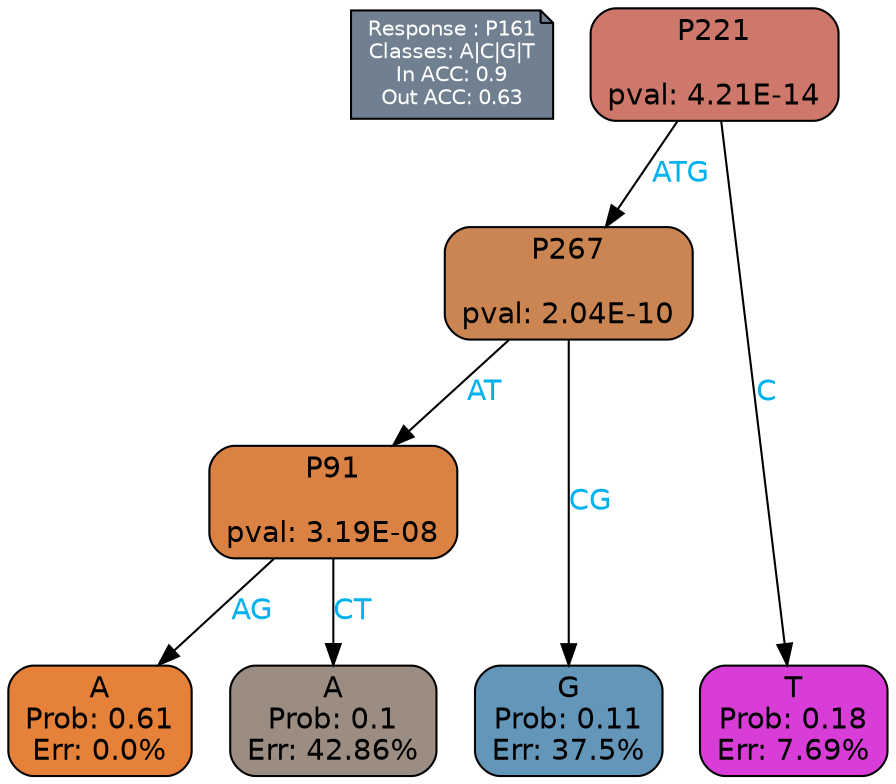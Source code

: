 digraph Tree {
node [shape=box, style="filled, rounded", color="black", fontname=helvetica] ;
graph [ranksep=equally, splines=polylines, bgcolor=transparent, dpi=600] ;
edge [fontname=helvetica] ;
LEGEND [label="Response : P161
Classes: A|C|G|T
In ACC: 0.9
Out ACC: 0.63
",shape=note,align=left,style=filled,fillcolor="slategray",fontcolor="white",fontsize=10];1 [label="P221

pval: 4.21E-14", fillcolor="#cd786b"] ;
2 [label="P267

pval: 2.04E-10", fillcolor="#ca8553"] ;
3 [label="P91

pval: 3.19E-08", fillcolor="#da8243"] ;
4 [label="A
Prob: 0.61
Err: 0.0%", fillcolor="#e58139"] ;
5 [label="A
Prob: 0.1
Err: 42.86%", fillcolor="#9b8d82"] ;
6 [label="G
Prob: 0.11
Err: 37.5%", fillcolor="#6496ba"] ;
7 [label="T
Prob: 0.18
Err: 7.69%", fillcolor="#d83ed7"] ;
1 -> 2 [label="ATG",fontcolor=deepskyblue2] ;
1 -> 7 [label="C",fontcolor=deepskyblue2] ;
2 -> 3 [label="AT",fontcolor=deepskyblue2] ;
2 -> 6 [label="CG",fontcolor=deepskyblue2] ;
3 -> 4 [label="AG",fontcolor=deepskyblue2] ;
3 -> 5 [label="CT",fontcolor=deepskyblue2] ;
{rank = same; 4;5;6;7;}{rank = same; LEGEND;1;}}